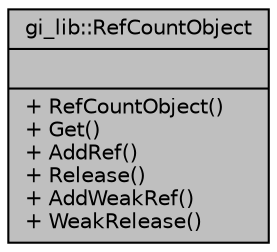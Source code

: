 digraph "gi_lib::RefCountObject"
{
  edge [fontname="Helvetica",fontsize="10",labelfontname="Helvetica",labelfontsize="10"];
  node [fontname="Helvetica",fontsize="10",shape=record];
  Node1 [label="{gi_lib::RefCountObject\n||+ RefCountObject()\l+ Get()\l+ AddRef()\l+ Release()\l+ AddWeakRef()\l+ WeakRelease()\l}",height=0.2,width=0.4,color="black", fillcolor="grey75", style="filled", fontcolor="black"];
}
